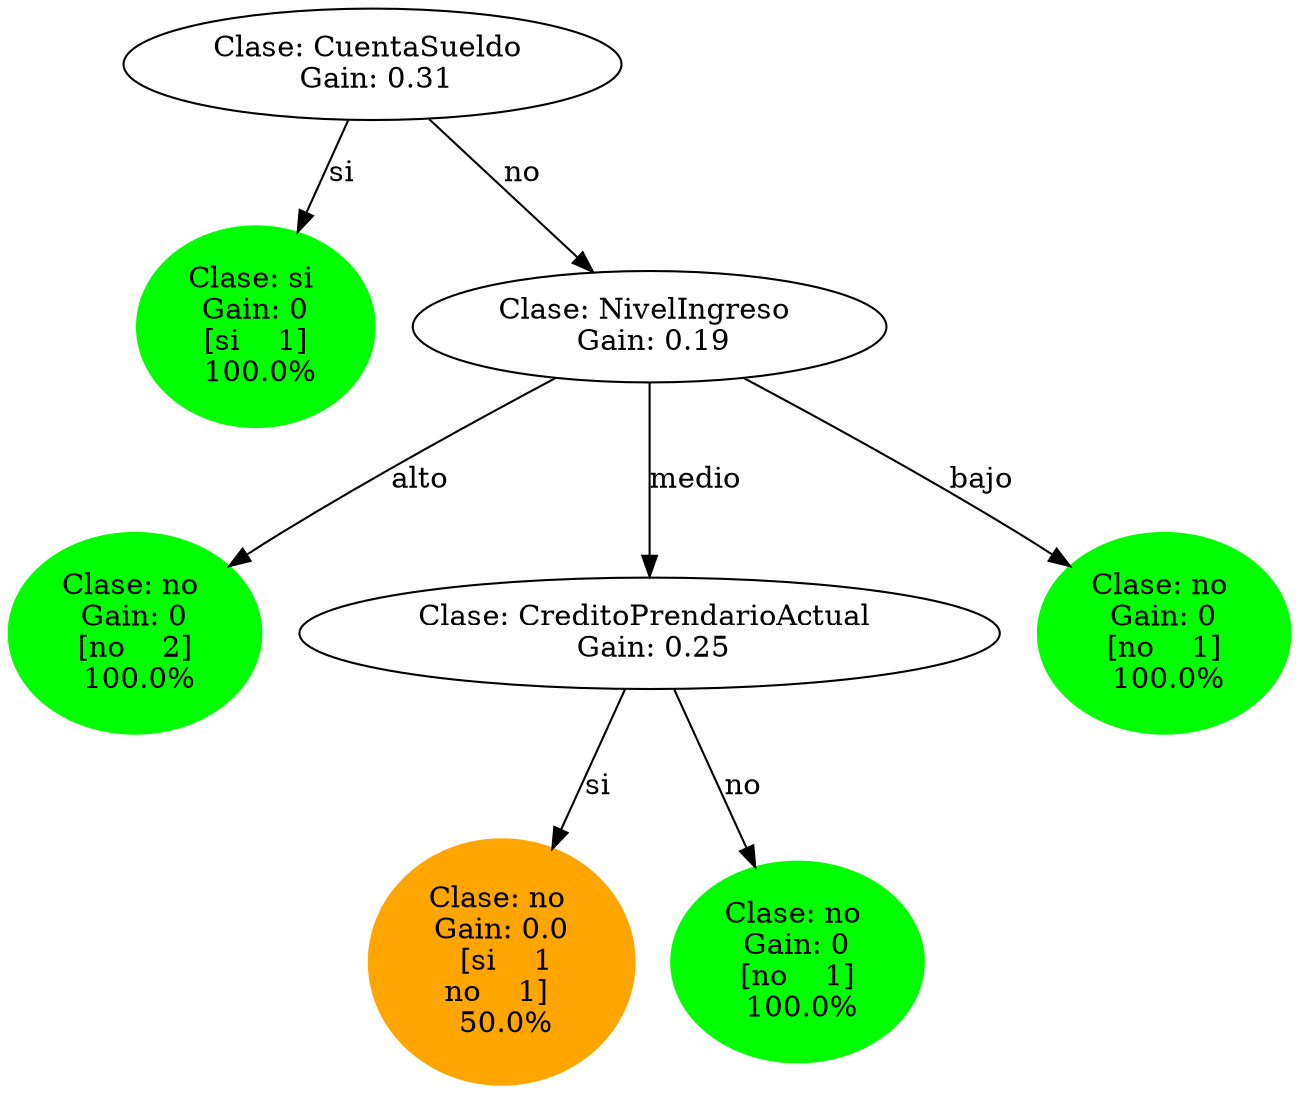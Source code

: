 digraph {
	0 [label="Clase: CuentaSueldo 
 Gain: 0.31"]
	1 [label="Clase: si 
 Gain: 0 
 [si    1] 
 100.0%" color=green style=filled]
	0 -> 1 [label=si splines=line]
	2 [label="Clase: NivelIngreso 
 Gain: 0.19"]
	0 -> 2 [label=no splines=line]
	3 [label="Clase: no 
 Gain: 0 
 [no    2] 
 100.0%" color=green style=filled]
	2 -> 3 [label=alto splines=line]
	4 [label="Clase: CreditoPrendarioActual 
 Gain: 0.25"]
	2 -> 4 [label=medio splines=line]
	5 [label="Clase: no 
 Gain: 0.0 
 [si    1
no    1] 
 50.0%" color=orange style=filled]
	4 -> 5 [label=si splines=line]
	6 [label="Clase: no 
 Gain: 0 
 [no    1] 
 100.0%" color=green style=filled]
	4 -> 6 [label=no splines=line]
	7 [label="Clase: no 
 Gain: 0 
 [no    1] 
 100.0%" color=green style=filled]
	2 -> 7 [label=bajo splines=line]
}
